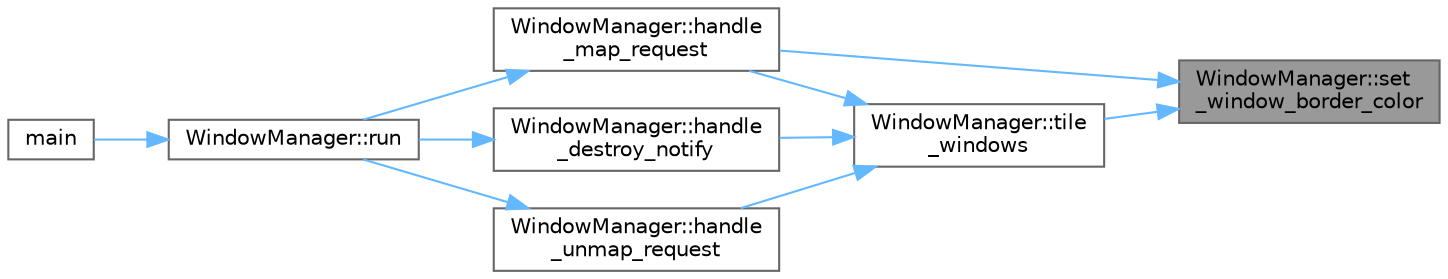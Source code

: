 digraph "WindowManager::set_window_border_color"
{
 // LATEX_PDF_SIZE
  bgcolor="transparent";
  edge [fontname=Helvetica,fontsize=10,labelfontname=Helvetica,labelfontsize=10];
  node [fontname=Helvetica,fontsize=10,shape=box,height=0.2,width=0.4];
  rankdir="RL";
  Node1 [id="Node000001",label="WindowManager::set\l_window_border_color",height=0.2,width=0.4,color="gray40", fillcolor="grey60", style="filled", fontcolor="black",tooltip="Sets the border color of the window to the given color."];
  Node1 -> Node2 [id="edge1_Node000001_Node000002",dir="back",color="steelblue1",style="solid",tooltip=" "];
  Node2 [id="Node000002",label="WindowManager::handle\l_map_request",height=0.2,width=0.4,color="grey40", fillcolor="white", style="filled",URL="$classWindowManager.html#a870d69df4759c05bd2944583887b0625",tooltip="Handles a map request event for the given window."];
  Node2 -> Node3 [id="edge2_Node000002_Node000003",dir="back",color="steelblue1",style="solid",tooltip=" "];
  Node3 [id="Node000003",label="WindowManager::run",height=0.2,width=0.4,color="grey40", fillcolor="white", style="filled",URL="$classWindowManager.html#a6eeae18d22a90e59af8081de73c06a87",tooltip="Starts the window manager."];
  Node3 -> Node4 [id="edge3_Node000003_Node000004",dir="back",color="steelblue1",style="solid",tooltip=" "];
  Node4 [id="Node000004",label="main",height=0.2,width=0.4,color="grey40", fillcolor="white", style="filled",URL="$main_8cpp.html#ae66f6b31b5ad750f1fe042a706a4e3d4",tooltip="The main entry point of the application."];
  Node1 -> Node5 [id="edge4_Node000001_Node000005",dir="back",color="steelblue1",style="solid",tooltip=" "];
  Node5 [id="Node000005",label="WindowManager::tile\l_windows",height=0.2,width=0.4,color="grey40", fillcolor="white", style="filled",URL="$classWindowManager.html#a034602ddebacb09dd0ae7ed262f20c57",tooltip="Tiles all windows in the current workspace."];
  Node5 -> Node6 [id="edge5_Node000005_Node000006",dir="back",color="steelblue1",style="solid",tooltip=" "];
  Node6 [id="Node000006",label="WindowManager::handle\l_destroy_notify",height=0.2,width=0.4,color="grey40", fillcolor="white", style="filled",URL="$classWindowManager.html#a01341329963f4665484332944e16d8cd",tooltip="Handles a destroy notify event for the given window."];
  Node6 -> Node3 [id="edge6_Node000006_Node000003",dir="back",color="steelblue1",style="solid",tooltip=" "];
  Node5 -> Node2 [id="edge7_Node000005_Node000002",dir="back",color="steelblue1",style="solid",tooltip=" "];
  Node5 -> Node7 [id="edge8_Node000005_Node000007",dir="back",color="steelblue1",style="solid",tooltip=" "];
  Node7 [id="Node000007",label="WindowManager::handle\l_unmap_request",height=0.2,width=0.4,color="grey40", fillcolor="white", style="filled",URL="$classWindowManager.html#aaadfd30f0cafed4c33c7485f60e72511",tooltip="Handles an unmap request event for the given window."];
  Node7 -> Node3 [id="edge9_Node000007_Node000003",dir="back",color="steelblue1",style="solid",tooltip=" "];
}
